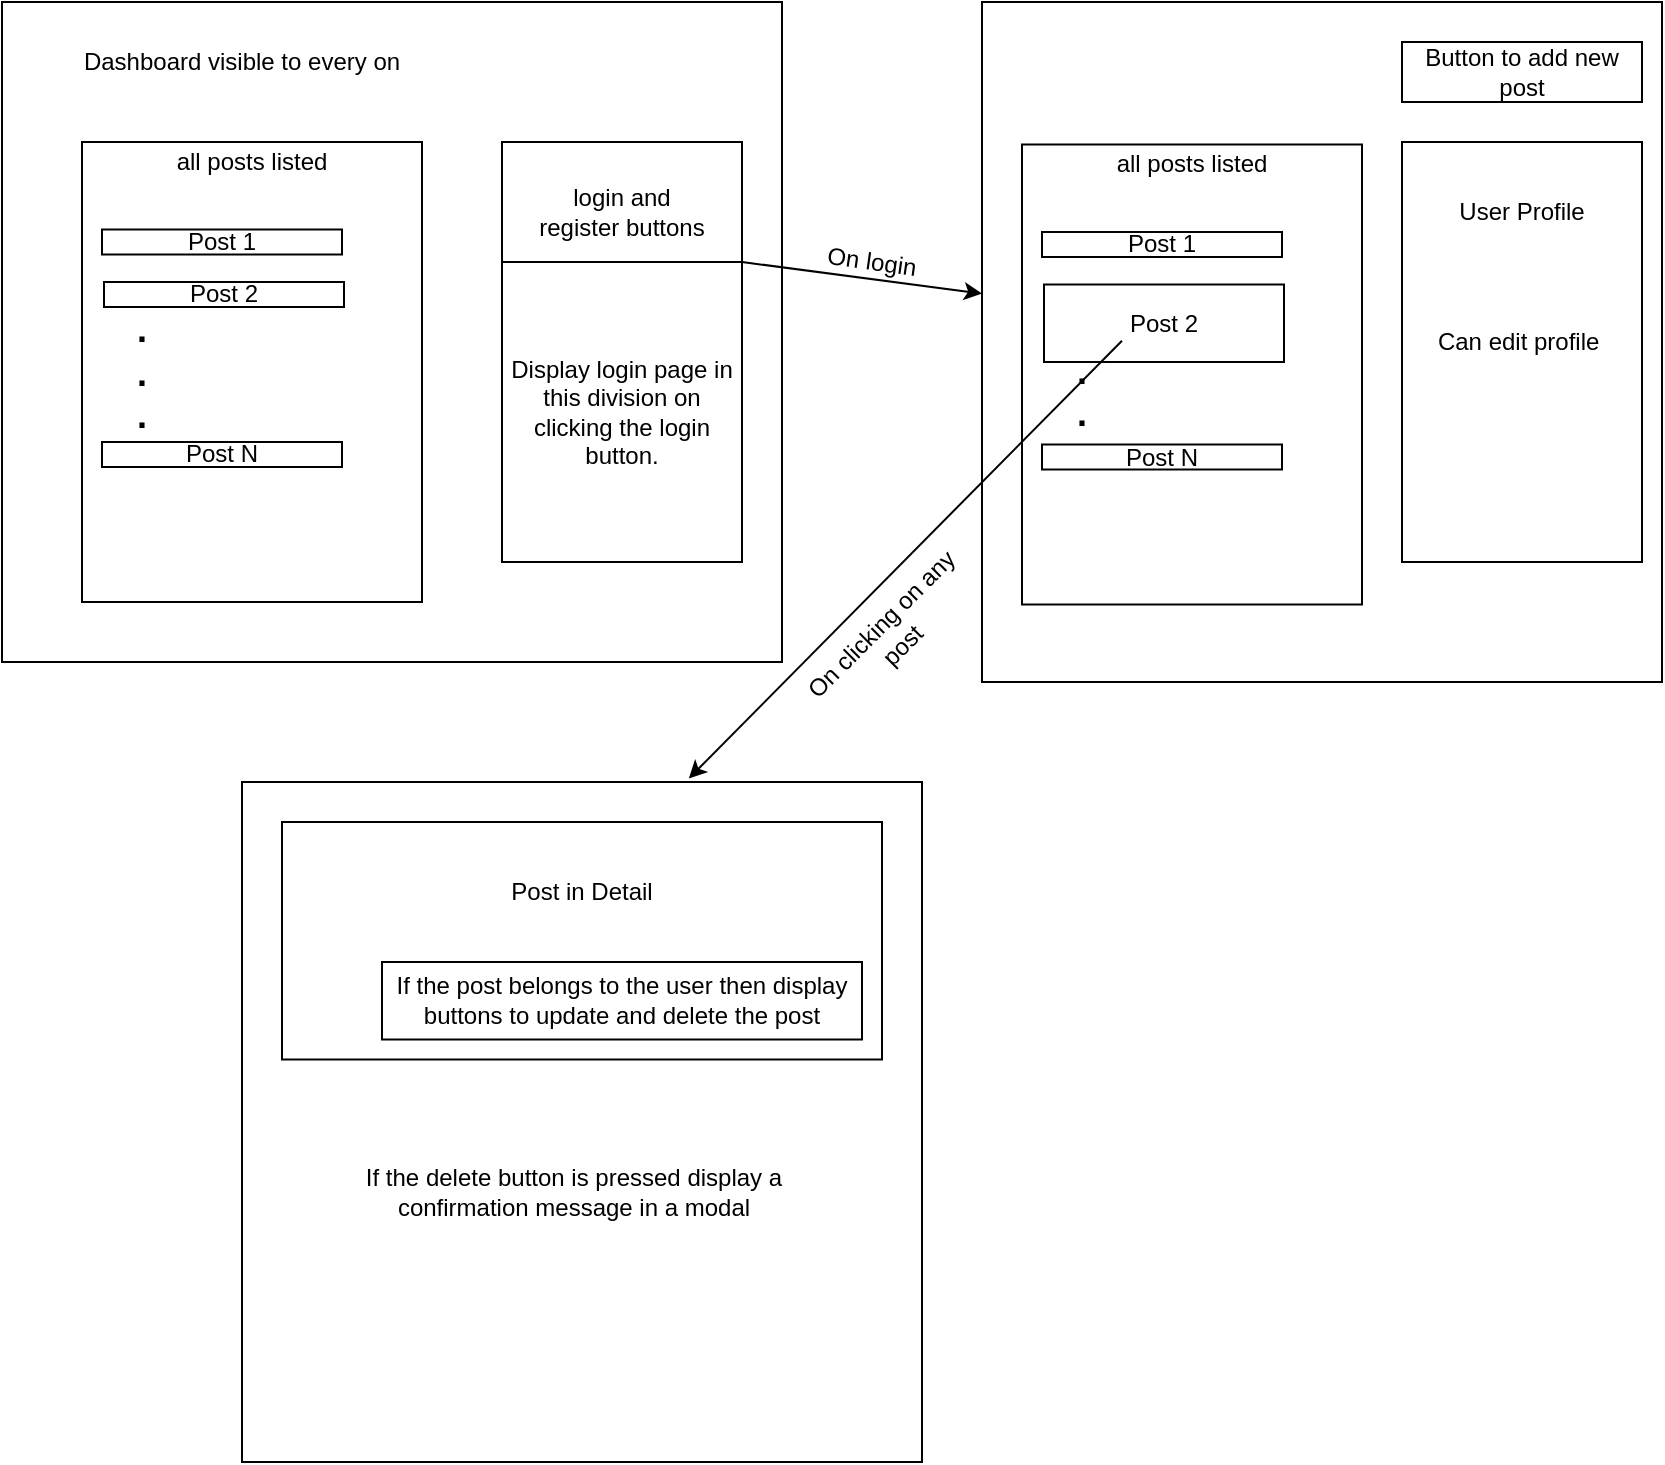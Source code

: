 <mxfile version="14.1.7" type="github" pages="2"><diagram id="u5qfOMzWHcVZdD9s4e2T" name="Page-1"><mxGraphModel dx="899" dy="472" grid="1" gridSize="10" guides="1" tooltips="1" connect="1" arrows="1" fold="1" page="1" pageScale="1" pageWidth="1100" pageHeight="850" math="0" shadow="0"><root><mxCell id="0"/><mxCell id="1" parent="0"/><mxCell id="blc6zIk9-hEAJ74nUvbc-1" style="edgeStyle=orthogonalEdgeStyle;rounded=0;orthogonalLoop=1;jettySize=auto;html=1;exitX=0.5;exitY=1;exitDx=0;exitDy=0;" edge="1" parent="1"><mxGeometry relative="1" as="geometry"><mxPoint x="270" y="110" as="sourcePoint"/><mxPoint x="270" y="110" as="targetPoint"/></mxGeometry></mxCell><mxCell id="PMj2WIKoJGRZHFG8xkkE-1" value="" style="rounded=0;whiteSpace=wrap;html=1;" vertex="1" parent="1"><mxGeometry x="10" y="10" width="390" height="330" as="geometry"/></mxCell><mxCell id="PMj2WIKoJGRZHFG8xkkE-2" value="Dashboard visible to every on" style="text;html=1;strokeColor=none;fillColor=none;align=center;verticalAlign=middle;whiteSpace=wrap;rounded=0;" vertex="1" parent="1"><mxGeometry x="40" y="30" width="180" height="20" as="geometry"/></mxCell><mxCell id="PMj2WIKoJGRZHFG8xkkE-5" value="" style="rounded=0;whiteSpace=wrap;html=1;" vertex="1" parent="1"><mxGeometry x="50" y="80" width="170" height="230" as="geometry"/></mxCell><mxCell id="PMj2WIKoJGRZHFG8xkkE-6" value="all posts listed&lt;br&gt;" style="text;html=1;strokeColor=none;fillColor=none;align=center;verticalAlign=middle;whiteSpace=wrap;rounded=0;" vertex="1" parent="1"><mxGeometry x="90" y="80" width="90" height="20" as="geometry"/></mxCell><mxCell id="PMj2WIKoJGRZHFG8xkkE-9" value="" style="rounded=0;whiteSpace=wrap;html=1;" vertex="1" parent="1"><mxGeometry x="260" y="80" width="120" height="210" as="geometry"/></mxCell><mxCell id="PMj2WIKoJGRZHFG8xkkE-12" value="" style="endArrow=classic;html=1;" edge="1" parent="1"><mxGeometry width="50" height="50" relative="1" as="geometry"><mxPoint x="380" y="140.001" as="sourcePoint"/><mxPoint x="500" y="155.79" as="targetPoint"/></mxGeometry></mxCell><mxCell id="PMj2WIKoJGRZHFG8xkkE-13" value="On login" style="text;html=1;strokeColor=none;fillColor=none;align=center;verticalAlign=middle;whiteSpace=wrap;rounded=0;rotation=8;" vertex="1" parent="1"><mxGeometry x="420" y="130" width="50" height="20" as="geometry"/></mxCell><mxCell id="PMj2WIKoJGRZHFG8xkkE-14" value="&lt;span style=&quot;color: rgba(0 , 0 , 0 , 0) ; font-family: monospace ; font-size: 0px&quot;&gt;%3CmxGraphModel%3E%3Croot%3E%3CmxCell%20id%3D%220%22%2F%3E%3CmxCell%20id%3D%221%22%20parent%3D%220%22%2F%3E%3CmxCell%20id%3D%222%22%20value%3D%22%22%20style%3D%22rounded%3D0%3BwhiteSpace%3Dwrap%3Bhtml%3D1%3B%22%20vertex%3D%221%22%20parent%3D%221%22%3E%3CmxGeometry%20x%3D%2250%22%20y%3D%2280%22%20width%3D%22170%22%20height%3D%22230%22%20as%3D%22geometry%22%2F%3E%3C%2FmxCell%3E%3CmxCell%20id%3D%223%22%20value%3D%22all%20posts%20listed%26lt%3Bbr%26gt%3B%22%20style%3D%22text%3Bhtml%3D1%3BstrokeColor%3Dnone%3BfillColor%3Dnone%3Balign%3Dcenter%3BverticalAlign%3Dmiddle%3BwhiteSpace%3Dwrap%3Brounded%3D0%3B%22%20vertex%3D%221%22%20parent%3D%221%22%3E%3CmxGeometry%20x%3D%2290%22%20y%3D%2290%22%20width%3D%2290%22%20height%3D%2280%22%20as%3D%22geometry%22%2F%3E%3C%2FmxCell%3E%3C%2Froot%3E%3C%2FmxGraphModel%3E&lt;/span&gt;" style="whiteSpace=wrap;html=1;aspect=fixed;" vertex="1" parent="1"><mxGeometry x="500" y="10" width="340" height="340" as="geometry"/></mxCell><mxCell id="PMj2WIKoJGRZHFG8xkkE-16" value="login and register buttons&lt;br&gt;" style="text;html=1;strokeColor=none;fillColor=none;align=center;verticalAlign=middle;whiteSpace=wrap;rounded=0;" vertex="1" parent="1"><mxGeometry x="275" y="80" width="90" height="70" as="geometry"/></mxCell><mxCell id="PMj2WIKoJGRZHFG8xkkE-17" value="Display login page in this division on clicking the login button." style="rounded=0;whiteSpace=wrap;html=1;" vertex="1" parent="1"><mxGeometry x="260" y="140" width="120" height="150" as="geometry"/></mxCell><mxCell id="PMj2WIKoJGRZHFG8xkkE-24" value="" style="rounded=0;whiteSpace=wrap;html=1;" vertex="1" parent="1"><mxGeometry x="710" y="80" width="120" height="210" as="geometry"/></mxCell><mxCell id="PMj2WIKoJGRZHFG8xkkE-27" value="User Profile" style="text;html=1;strokeColor=none;fillColor=none;align=center;verticalAlign=middle;whiteSpace=wrap;rounded=0;" vertex="1" parent="1"><mxGeometry x="730" y="105" width="80" height="20" as="geometry"/></mxCell><mxCell id="PMj2WIKoJGRZHFG8xkkE-28" value="Can edit profile&amp;nbsp;" style="text;html=1;strokeColor=none;fillColor=none;align=center;verticalAlign=middle;whiteSpace=wrap;rounded=0;" vertex="1" parent="1"><mxGeometry x="725" y="162.5" width="90" height="35" as="geometry"/></mxCell><mxCell id="PMj2WIKoJGRZHFG8xkkE-29" value="Post 1" style="rounded=0;whiteSpace=wrap;html=1;" vertex="1" parent="1"><mxGeometry x="60" y="123.75" width="120" height="12.5" as="geometry"/></mxCell><mxCell id="PMj2WIKoJGRZHFG8xkkE-30" value="Post 2" style="rounded=0;whiteSpace=wrap;html=1;" vertex="1" parent="1"><mxGeometry x="61" y="150" width="120" height="12.5" as="geometry"/></mxCell><mxCell id="PMj2WIKoJGRZHFG8xkkE-31" value="Post N" style="rounded=0;whiteSpace=wrap;html=1;" vertex="1" parent="1"><mxGeometry x="60" y="230" width="120" height="12.5" as="geometry"/></mxCell><mxCell id="PMj2WIKoJGRZHFG8xkkE-32" value="&lt;b&gt;&lt;font style=&quot;font-size: 18px&quot;&gt;.&lt;br&gt;.&lt;br&gt;&lt;/font&gt;&lt;/b&gt;&lt;b&gt;&lt;font style=&quot;font-size: 18px&quot;&gt;.&lt;/font&gt;&lt;/b&gt;" style="text;html=1;strokeColor=none;fillColor=none;align=center;verticalAlign=middle;whiteSpace=wrap;rounded=0;" vertex="1" parent="1"><mxGeometry x="60" y="162.5" width="40" height="67.5" as="geometry"/></mxCell><mxCell id="PMj2WIKoJGRZHFG8xkkE-40" value="" style="rounded=0;whiteSpace=wrap;html=1;" vertex="1" parent="1"><mxGeometry x="520" y="81.25" width="170" height="230" as="geometry"/></mxCell><mxCell id="PMj2WIKoJGRZHFG8xkkE-41" value="all posts listed&lt;br&gt;" style="text;html=1;strokeColor=none;fillColor=none;align=center;verticalAlign=middle;whiteSpace=wrap;rounded=0;" vertex="1" parent="1"><mxGeometry x="560" y="81.25" width="90" height="20" as="geometry"/></mxCell><mxCell id="PMj2WIKoJGRZHFG8xkkE-42" value="Post 1" style="rounded=0;whiteSpace=wrap;html=1;" vertex="1" parent="1"><mxGeometry x="530" y="125" width="120" height="12.5" as="geometry"/></mxCell><mxCell id="PMj2WIKoJGRZHFG8xkkE-43" value="Post 2" style="rounded=0;whiteSpace=wrap;html=1;" vertex="1" parent="1"><mxGeometry x="531" y="151.25" width="120" height="38.75" as="geometry"/></mxCell><mxCell id="PMj2WIKoJGRZHFG8xkkE-44" value="Post N" style="rounded=0;whiteSpace=wrap;html=1;" vertex="1" parent="1"><mxGeometry x="530" y="231.25" width="120" height="12.5" as="geometry"/></mxCell><mxCell id="PMj2WIKoJGRZHFG8xkkE-45" value="&lt;b&gt;&lt;font style=&quot;font-size: 18px&quot;&gt;&lt;br&gt;.&lt;br&gt;&lt;/font&gt;&lt;/b&gt;&lt;b&gt;&lt;font style=&quot;font-size: 18px&quot;&gt;.&lt;/font&gt;&lt;/b&gt;" style="text;html=1;strokeColor=none;fillColor=none;align=center;verticalAlign=middle;whiteSpace=wrap;rounded=0;" vertex="1" parent="1"><mxGeometry x="530" y="179.38" width="40" height="31.25" as="geometry"/></mxCell><mxCell id="PMj2WIKoJGRZHFG8xkkE-46" value="Button to add new post" style="rounded=0;whiteSpace=wrap;html=1;" vertex="1" parent="1"><mxGeometry x="710" y="30" width="120" height="30" as="geometry"/></mxCell><mxCell id="PMj2WIKoJGRZHFG8xkkE-47" value="&lt;span style=&quot;color: rgba(0 , 0 , 0 , 0) ; font-family: monospace ; font-size: 0px&quot;&gt;%3CmxGraphModel%3E%3Croot%3E%3CmxCell%20id%3D%220%22%2F%3E%3CmxCell%20id%3D%221%22%20parent%3D%220%22%2F%3E%3CmxCell%20id%3D%222%22%20value%3D%22%22%20style%3D%22rounded%3D0%3BwhiteSpace%3Dwrap%3Bhtml%3D1%3B%22%20vertex%3D%221%22%20parent%3D%221%22%3E%3CmxGeometry%20x%3D%2250%22%20y%3D%2280%22%20width%3D%22170%22%20height%3D%22230%22%20as%3D%22geometry%22%2F%3E%3C%2FmxCell%3E%3CmxCell%20id%3D%223%22%20value%3D%22all%20posts%20listed%26lt%3Bbr%26gt%3B%22%20style%3D%22text%3Bhtml%3D1%3BstrokeColor%3Dnone%3BfillColor%3Dnone%3Balign%3Dcenter%3BverticalAlign%3Dmiddle%3BwhiteSpace%3Dwrap%3Brounded%3D0%3B%22%20vertex%3D%221%22%20parent%3D%221%22%3E%3CmxGeometry%20x%3D%2290%22%20y%3D%2290%22%20width%3D%2290%22%20height%3D%2280%22%20as%3D%22geometry%22%2F%3E%3C%2FmxCell%3E%3C%2Froot%3E%3C%2FmxGraphModel%3E&lt;/span&gt;" style="whiteSpace=wrap;html=1;aspect=fixed;" vertex="1" parent="1"><mxGeometry x="130" y="400" width="340" height="340" as="geometry"/></mxCell><mxCell id="PMj2WIKoJGRZHFG8xkkE-48" value="" style="rounded=0;whiteSpace=wrap;html=1;" vertex="1" parent="1"><mxGeometry x="150" y="420" width="300" height="118.75" as="geometry"/></mxCell><mxCell id="PMj2WIKoJGRZHFG8xkkE-49" value="" style="endArrow=classic;html=1;exitX=1;exitY=0;exitDx=0;exitDy=0;entryX=0.657;entryY=-0.005;entryDx=0;entryDy=0;entryPerimeter=0;" edge="1" parent="1" source="PMj2WIKoJGRZHFG8xkkE-45" target="PMj2WIKoJGRZHFG8xkkE-47"><mxGeometry width="50" height="50" relative="1" as="geometry"><mxPoint x="460" y="340" as="sourcePoint"/><mxPoint x="350" y="390" as="targetPoint"/></mxGeometry></mxCell><mxCell id="PMj2WIKoJGRZHFG8xkkE-50" value="On clicking on any post" style="text;html=1;strokeColor=none;fillColor=none;align=center;verticalAlign=middle;whiteSpace=wrap;rounded=0;rotation=315;" vertex="1" parent="1"><mxGeometry x="400" y="311.25" width="110" height="30" as="geometry"/></mxCell><mxCell id="PMj2WIKoJGRZHFG8xkkE-51" value="Post in Detail" style="text;html=1;strokeColor=none;fillColor=none;align=center;verticalAlign=middle;whiteSpace=wrap;rounded=0;" vertex="1" parent="1"><mxGeometry x="170" y="440" width="260" height="30" as="geometry"/></mxCell><mxCell id="PMj2WIKoJGRZHFG8xkkE-52" value="If the post belongs to the user then display buttons to update and delete the post" style="rounded=0;whiteSpace=wrap;html=1;" vertex="1" parent="1"><mxGeometry x="200" y="490" width="240" height="38.75" as="geometry"/></mxCell><mxCell id="PMj2WIKoJGRZHFG8xkkE-54" value="If the delete button is pressed display a confirmation message in a modal&lt;br&gt;" style="text;html=1;strokeColor=none;fillColor=none;align=center;verticalAlign=middle;whiteSpace=wrap;rounded=0;" vertex="1" parent="1"><mxGeometry x="181" y="580" width="230" height="50" as="geometry"/></mxCell></root></mxGraphModel></diagram><diagram id="eGdsj7483tY9T-kciDNX" name="Page-2"><mxGraphModel dx="899" dy="472" grid="1" gridSize="10" guides="1" tooltips="1" connect="1" arrows="1" fold="1" page="1" pageScale="1" pageWidth="850" pageHeight="1100" math="0" shadow="0"><root><mxCell id="9ZCASY4gZFBXWc3Gs9fW-0"/><mxCell id="9ZCASY4gZFBXWc3Gs9fW-1" parent="9ZCASY4gZFBXWc3Gs9fW-0"/></root></mxGraphModel></diagram></mxfile>